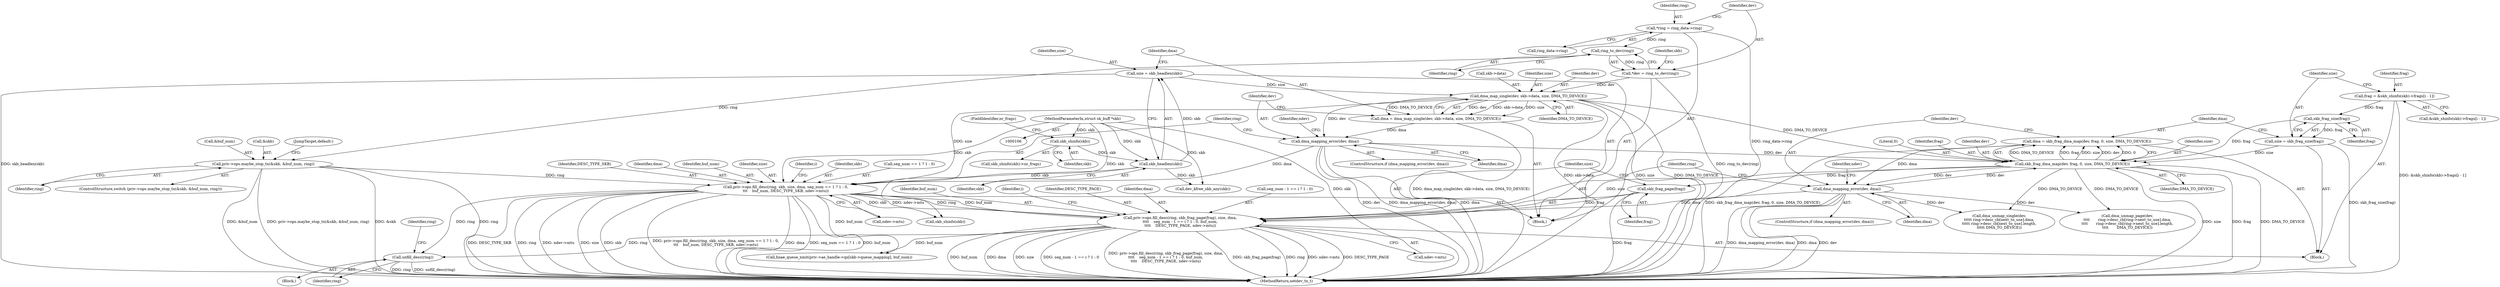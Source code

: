 digraph "0_linux_27463ad99f738ed93c7c8b3e2e5bc8c4853a2ff2_0@pointer" {
"1000365" [label="(Call,unfill_desc(ring))"];
"1000205" [label="(Call,priv->ops.fill_desc(ring, skb, size, dma, seg_num == 1 ? 1 : 0,\n\t\t\t    buf_num, DESC_TYPE_SKB, ndev->mtu))"];
"1000136" [label="(Call,priv->ops.maybe_stop_tx(&skb, &buf_num, ring))"];
"1000125" [label="(Call,ring_to_dev(ring))"];
"1000117" [label="(Call,*ring = ring_data->ring)"];
"1000179" [label="(Call,skb_headlen(skb))"];
"1000168" [label="(Call,skb_shinfo(skb))"];
"1000108" [label="(MethodParameterIn,struct sk_buff *skb)"];
"1000183" [label="(Call,dma_map_single(dev, skb->data, size, DMA_TO_DEVICE))"];
"1000123" [label="(Call,*dev = ring_to_dev(ring))"];
"1000177" [label="(Call,size = skb_headlen(skb))"];
"1000191" [label="(Call,dma_mapping_error(dev, dma))"];
"1000181" [label="(Call,dma = dma_map_single(dev, skb->data, size, DMA_TO_DEVICE))"];
"1000270" [label="(Call,priv->ops.fill_desc(ring, skb_frag_page(frag), size, dma,\n\t\t\t\t    seg_num - 1 == i ? 1 : 0, buf_num,\n\t\t\t\t    DESC_TYPE_PAGE, ndev->mtu))"];
"1000272" [label="(Call,skb_frag_page(frag))"];
"1000248" [label="(Call,skb_frag_dma_map(dev, frag, 0, size, DMA_TO_DEVICE))"];
"1000255" [label="(Call,dma_mapping_error(dev, dma))"];
"1000246" [label="(Call,dma = skb_frag_dma_map(dev, frag, 0, size, DMA_TO_DEVICE))"];
"1000244" [label="(Call,skb_frag_size(frag))"];
"1000231" [label="(Call,frag = &skb_shinfo(skb)->frags[i - 1])"];
"1000242" [label="(Call,size = skb_frag_size(frag))"];
"1000182" [label="(Identifier,dma)"];
"1000242" [label="(Call,size = skb_frag_size(frag))"];
"1000243" [label="(Identifier,size)"];
"1000257" [label="(Identifier,dma)"];
"1000273" [label="(Identifier,frag)"];
"1000232" [label="(Identifier,frag)"];
"1000137" [label="(Call,&skb)"];
"1000270" [label="(Call,priv->ops.fill_desc(ring, skb_frag_page(frag), size, dma,\n\t\t\t\t    seg_num - 1 == i ? 1 : 0, buf_num,\n\t\t\t\t    DESC_TYPE_PAGE, ndev->mtu))"];
"1000373" [label="(Call,dma_unmap_page(dev,\n\t\t\t\t       ring->desc_cb[ring->next_to_use].dma,\n\t\t\t\t       ring->desc_cb[ring->next_to_use].length,\n\t\t\t\t       DMA_TO_DEVICE))"];
"1000117" [label="(Call,*ring = ring_data->ring)"];
"1000141" [label="(Identifier,ring)"];
"1000210" [label="(Call,seg_num == 1 ? 1 : 0)"];
"1000118" [label="(Identifier,ring)"];
"1000271" [label="(Identifier,ring)"];
"1000124" [label="(Identifier,dev)"];
"1000217" [label="(Identifier,DESC_TYPE_SKB)"];
"1000178" [label="(Identifier,size)"];
"1000162" [label="(JumpTarget,default:)"];
"1000275" [label="(Identifier,dma)"];
"1000233" [label="(Call,&skb_shinfo(skb)->frags[i - 1])"];
"1000426" [label="(MethodReturn,netdev_tx_t)"];
"1000179" [label="(Call,skb_headlen(skb))"];
"1000170" [label="(FieldIdentifier,nr_frags)"];
"1000209" [label="(Identifier,dma)"];
"1000395" [label="(Call,dma_unmap_single(dev,\n\t\t\t\t\t ring->desc_cb[next_to_use].dma,\n\t\t\t\t\t ring->desc_cb[next_to_use].length,\n\t\t\t\t\t DMA_TO_DEVICE))"];
"1000236" [label="(Call,skb_shinfo(skb))"];
"1000123" [label="(Call,*dev = ring_to_dev(ring))"];
"1000126" [label="(Identifier,ring)"];
"1000247" [label="(Identifier,dma)"];
"1000177" [label="(Call,size = skb_headlen(skb))"];
"1000252" [label="(Identifier,size)"];
"1000256" [label="(Identifier,dev)"];
"1000167" [label="(Call,skb_shinfo(skb)->nr_frags)"];
"1000205" [label="(Call,priv->ops.fill_desc(ring, skb, size, dma, seg_num == 1 ? 1 : 0,\n\t\t\t    buf_num, DESC_TYPE_SKB, ndev->mtu))"];
"1000206" [label="(Identifier,ring)"];
"1000248" [label="(Call,skb_frag_dma_map(dev, frag, 0, size, DMA_TO_DEVICE))"];
"1000189" [label="(Identifier,DMA_TO_DEVICE)"];
"1000251" [label="(Literal,0)"];
"1000119" [label="(Call,ring_data->ring)"];
"1000136" [label="(Call,priv->ops.maybe_stop_tx(&skb, &buf_num, ring))"];
"1000216" [label="(Identifier,buf_num)"];
"1000169" [label="(Identifier,skb)"];
"1000245" [label="(Identifier,frag)"];
"1000168" [label="(Call,skb_shinfo(skb))"];
"1000244" [label="(Call,skb_frag_size(frag))"];
"1000272" [label="(Call,skb_frag_page(frag))"];
"1000365" [label="(Call,unfill_desc(ring))"];
"1000192" [label="(Identifier,dev)"];
"1000260" [label="(Identifier,ndev)"];
"1000231" [label="(Call,frag = &skb_shinfo(skb)->frags[i - 1])"];
"1000285" [label="(Identifier,DESC_TYPE_PAGE)"];
"1000370" [label="(Identifier,ring)"];
"1000250" [label="(Identifier,frag)"];
"1000366" [label="(Identifier,ring)"];
"1000249" [label="(Identifier,dev)"];
"1000110" [label="(Block,)"];
"1000190" [label="(ControlStructure,if (dma_mapping_error(dev, dma)))"];
"1000108" [label="(MethodParameterIn,struct sk_buff *skb)"];
"1000230" [label="(Block,)"];
"1000183" [label="(Call,dma_map_single(dev, skb->data, size, DMA_TO_DEVICE))"];
"1000329" [label="(Call,hnae_queue_xmit(priv->ae_handle->qs[skb->queue_mapping], buf_num))"];
"1000253" [label="(Identifier,DMA_TO_DEVICE)"];
"1000274" [label="(Identifier,size)"];
"1000276" [label="(Call,seg_num - 1 == i ? 1 : 0)"];
"1000208" [label="(Identifier,size)"];
"1000364" [label="(Block,)"];
"1000254" [label="(ControlStructure,if (dma_mapping_error(dev, dma)))"];
"1000139" [label="(Call,&buf_num)"];
"1000188" [label="(Identifier,size)"];
"1000413" [label="(Call,dev_kfree_skb_any(skb))"];
"1000196" [label="(Identifier,ndev)"];
"1000246" [label="(Call,dma = skb_frag_dma_map(dev, frag, 0, size, DMA_TO_DEVICE))"];
"1000191" [label="(Call,dma_mapping_error(dev, dma))"];
"1000223" [label="(Identifier,i)"];
"1000180" [label="(Identifier,skb)"];
"1000284" [label="(Identifier,buf_num)"];
"1000286" [label="(Call,ndev->mtu)"];
"1000184" [label="(Identifier,dev)"];
"1000138" [label="(Identifier,skb)"];
"1000135" [label="(ControlStructure,switch (priv->ops.maybe_stop_tx(&skb, &buf_num, ring)))"];
"1000229" [label="(Identifier,i)"];
"1000207" [label="(Identifier,skb)"];
"1000125" [label="(Call,ring_to_dev(ring))"];
"1000255" [label="(Call,dma_mapping_error(dev, dma))"];
"1000218" [label="(Call,ndev->mtu)"];
"1000185" [label="(Call,skb->data)"];
"1000193" [label="(Identifier,dma)"];
"1000181" [label="(Call,dma = dma_map_single(dev, skb->data, size, DMA_TO_DEVICE))"];
"1000365" -> "1000364"  [label="AST: "];
"1000365" -> "1000366"  [label="CFG: "];
"1000366" -> "1000365"  [label="AST: "];
"1000370" -> "1000365"  [label="CFG: "];
"1000365" -> "1000426"  [label="DDG: unfill_desc(ring)"];
"1000365" -> "1000426"  [label="DDG: ring"];
"1000205" -> "1000365"  [label="DDG: ring"];
"1000270" -> "1000365"  [label="DDG: ring"];
"1000205" -> "1000110"  [label="AST: "];
"1000205" -> "1000218"  [label="CFG: "];
"1000206" -> "1000205"  [label="AST: "];
"1000207" -> "1000205"  [label="AST: "];
"1000208" -> "1000205"  [label="AST: "];
"1000209" -> "1000205"  [label="AST: "];
"1000210" -> "1000205"  [label="AST: "];
"1000216" -> "1000205"  [label="AST: "];
"1000217" -> "1000205"  [label="AST: "];
"1000218" -> "1000205"  [label="AST: "];
"1000223" -> "1000205"  [label="CFG: "];
"1000205" -> "1000426"  [label="DDG: dma"];
"1000205" -> "1000426"  [label="DDG: seg_num == 1 ? 1 : 0"];
"1000205" -> "1000426"  [label="DDG: buf_num"];
"1000205" -> "1000426"  [label="DDG: DESC_TYPE_SKB"];
"1000205" -> "1000426"  [label="DDG: ring"];
"1000205" -> "1000426"  [label="DDG: ndev->mtu"];
"1000205" -> "1000426"  [label="DDG: size"];
"1000205" -> "1000426"  [label="DDG: skb"];
"1000205" -> "1000426"  [label="DDG: priv->ops.fill_desc(ring, skb, size, dma, seg_num == 1 ? 1 : 0,\n\t\t\t    buf_num, DESC_TYPE_SKB, ndev->mtu)"];
"1000136" -> "1000205"  [label="DDG: ring"];
"1000179" -> "1000205"  [label="DDG: skb"];
"1000108" -> "1000205"  [label="DDG: skb"];
"1000183" -> "1000205"  [label="DDG: size"];
"1000191" -> "1000205"  [label="DDG: dma"];
"1000205" -> "1000236"  [label="DDG: skb"];
"1000205" -> "1000270"  [label="DDG: ring"];
"1000205" -> "1000270"  [label="DDG: buf_num"];
"1000205" -> "1000270"  [label="DDG: ndev->mtu"];
"1000205" -> "1000329"  [label="DDG: buf_num"];
"1000136" -> "1000135"  [label="AST: "];
"1000136" -> "1000141"  [label="CFG: "];
"1000137" -> "1000136"  [label="AST: "];
"1000139" -> "1000136"  [label="AST: "];
"1000141" -> "1000136"  [label="AST: "];
"1000162" -> "1000136"  [label="CFG: "];
"1000136" -> "1000426"  [label="DDG: ring"];
"1000136" -> "1000426"  [label="DDG: &buf_num"];
"1000136" -> "1000426"  [label="DDG: priv->ops.maybe_stop_tx(&skb, &buf_num, ring)"];
"1000136" -> "1000426"  [label="DDG: &skb"];
"1000125" -> "1000136"  [label="DDG: ring"];
"1000125" -> "1000123"  [label="AST: "];
"1000125" -> "1000126"  [label="CFG: "];
"1000126" -> "1000125"  [label="AST: "];
"1000123" -> "1000125"  [label="CFG: "];
"1000125" -> "1000123"  [label="DDG: ring"];
"1000117" -> "1000125"  [label="DDG: ring"];
"1000117" -> "1000110"  [label="AST: "];
"1000117" -> "1000119"  [label="CFG: "];
"1000118" -> "1000117"  [label="AST: "];
"1000119" -> "1000117"  [label="AST: "];
"1000124" -> "1000117"  [label="CFG: "];
"1000117" -> "1000426"  [label="DDG: ring_data->ring"];
"1000179" -> "1000177"  [label="AST: "];
"1000179" -> "1000180"  [label="CFG: "];
"1000180" -> "1000179"  [label="AST: "];
"1000177" -> "1000179"  [label="CFG: "];
"1000179" -> "1000177"  [label="DDG: skb"];
"1000168" -> "1000179"  [label="DDG: skb"];
"1000108" -> "1000179"  [label="DDG: skb"];
"1000179" -> "1000413"  [label="DDG: skb"];
"1000168" -> "1000167"  [label="AST: "];
"1000168" -> "1000169"  [label="CFG: "];
"1000169" -> "1000168"  [label="AST: "];
"1000170" -> "1000168"  [label="CFG: "];
"1000108" -> "1000168"  [label="DDG: skb"];
"1000108" -> "1000106"  [label="AST: "];
"1000108" -> "1000426"  [label="DDG: skb"];
"1000108" -> "1000236"  [label="DDG: skb"];
"1000108" -> "1000413"  [label="DDG: skb"];
"1000183" -> "1000181"  [label="AST: "];
"1000183" -> "1000189"  [label="CFG: "];
"1000184" -> "1000183"  [label="AST: "];
"1000185" -> "1000183"  [label="AST: "];
"1000188" -> "1000183"  [label="AST: "];
"1000189" -> "1000183"  [label="AST: "];
"1000181" -> "1000183"  [label="CFG: "];
"1000183" -> "1000426"  [label="DDG: skb->data"];
"1000183" -> "1000426"  [label="DDG: size"];
"1000183" -> "1000426"  [label="DDG: DMA_TO_DEVICE"];
"1000183" -> "1000181"  [label="DDG: dev"];
"1000183" -> "1000181"  [label="DDG: skb->data"];
"1000183" -> "1000181"  [label="DDG: size"];
"1000183" -> "1000181"  [label="DDG: DMA_TO_DEVICE"];
"1000123" -> "1000183"  [label="DDG: dev"];
"1000177" -> "1000183"  [label="DDG: size"];
"1000183" -> "1000191"  [label="DDG: dev"];
"1000183" -> "1000248"  [label="DDG: DMA_TO_DEVICE"];
"1000123" -> "1000110"  [label="AST: "];
"1000124" -> "1000123"  [label="AST: "];
"1000138" -> "1000123"  [label="CFG: "];
"1000123" -> "1000426"  [label="DDG: ring_to_dev(ring)"];
"1000177" -> "1000110"  [label="AST: "];
"1000178" -> "1000177"  [label="AST: "];
"1000182" -> "1000177"  [label="CFG: "];
"1000177" -> "1000426"  [label="DDG: skb_headlen(skb)"];
"1000191" -> "1000190"  [label="AST: "];
"1000191" -> "1000193"  [label="CFG: "];
"1000192" -> "1000191"  [label="AST: "];
"1000193" -> "1000191"  [label="AST: "];
"1000196" -> "1000191"  [label="CFG: "];
"1000206" -> "1000191"  [label="CFG: "];
"1000191" -> "1000426"  [label="DDG: dma_mapping_error(dev, dma)"];
"1000191" -> "1000426"  [label="DDG: dma"];
"1000191" -> "1000426"  [label="DDG: dev"];
"1000181" -> "1000191"  [label="DDG: dma"];
"1000191" -> "1000248"  [label="DDG: dev"];
"1000181" -> "1000110"  [label="AST: "];
"1000182" -> "1000181"  [label="AST: "];
"1000192" -> "1000181"  [label="CFG: "];
"1000181" -> "1000426"  [label="DDG: dma_map_single(dev, skb->data, size, DMA_TO_DEVICE)"];
"1000270" -> "1000230"  [label="AST: "];
"1000270" -> "1000286"  [label="CFG: "];
"1000271" -> "1000270"  [label="AST: "];
"1000272" -> "1000270"  [label="AST: "];
"1000274" -> "1000270"  [label="AST: "];
"1000275" -> "1000270"  [label="AST: "];
"1000276" -> "1000270"  [label="AST: "];
"1000284" -> "1000270"  [label="AST: "];
"1000285" -> "1000270"  [label="AST: "];
"1000286" -> "1000270"  [label="AST: "];
"1000229" -> "1000270"  [label="CFG: "];
"1000270" -> "1000426"  [label="DDG: ndev->mtu"];
"1000270" -> "1000426"  [label="DDG: DESC_TYPE_PAGE"];
"1000270" -> "1000426"  [label="DDG: buf_num"];
"1000270" -> "1000426"  [label="DDG: dma"];
"1000270" -> "1000426"  [label="DDG: size"];
"1000270" -> "1000426"  [label="DDG: seg_num - 1 == i ? 1 : 0"];
"1000270" -> "1000426"  [label="DDG: priv->ops.fill_desc(ring, skb_frag_page(frag), size, dma,\n\t\t\t\t    seg_num - 1 == i ? 1 : 0, buf_num,\n\t\t\t\t    DESC_TYPE_PAGE, ndev->mtu)"];
"1000270" -> "1000426"  [label="DDG: skb_frag_page(frag)"];
"1000270" -> "1000426"  [label="DDG: ring"];
"1000272" -> "1000270"  [label="DDG: frag"];
"1000248" -> "1000270"  [label="DDG: size"];
"1000255" -> "1000270"  [label="DDG: dma"];
"1000270" -> "1000329"  [label="DDG: buf_num"];
"1000272" -> "1000273"  [label="CFG: "];
"1000273" -> "1000272"  [label="AST: "];
"1000274" -> "1000272"  [label="CFG: "];
"1000272" -> "1000426"  [label="DDG: frag"];
"1000248" -> "1000272"  [label="DDG: frag"];
"1000248" -> "1000246"  [label="AST: "];
"1000248" -> "1000253"  [label="CFG: "];
"1000249" -> "1000248"  [label="AST: "];
"1000250" -> "1000248"  [label="AST: "];
"1000251" -> "1000248"  [label="AST: "];
"1000252" -> "1000248"  [label="AST: "];
"1000253" -> "1000248"  [label="AST: "];
"1000246" -> "1000248"  [label="CFG: "];
"1000248" -> "1000426"  [label="DDG: DMA_TO_DEVICE"];
"1000248" -> "1000426"  [label="DDG: size"];
"1000248" -> "1000426"  [label="DDG: frag"];
"1000248" -> "1000246"  [label="DDG: DMA_TO_DEVICE"];
"1000248" -> "1000246"  [label="DDG: frag"];
"1000248" -> "1000246"  [label="DDG: size"];
"1000248" -> "1000246"  [label="DDG: dev"];
"1000248" -> "1000246"  [label="DDG: 0"];
"1000255" -> "1000248"  [label="DDG: dev"];
"1000244" -> "1000248"  [label="DDG: frag"];
"1000242" -> "1000248"  [label="DDG: size"];
"1000248" -> "1000255"  [label="DDG: dev"];
"1000248" -> "1000373"  [label="DDG: DMA_TO_DEVICE"];
"1000248" -> "1000395"  [label="DDG: DMA_TO_DEVICE"];
"1000255" -> "1000254"  [label="AST: "];
"1000255" -> "1000257"  [label="CFG: "];
"1000256" -> "1000255"  [label="AST: "];
"1000257" -> "1000255"  [label="AST: "];
"1000260" -> "1000255"  [label="CFG: "];
"1000271" -> "1000255"  [label="CFG: "];
"1000255" -> "1000426"  [label="DDG: dma_mapping_error(dev, dma)"];
"1000255" -> "1000426"  [label="DDG: dma"];
"1000255" -> "1000426"  [label="DDG: dev"];
"1000246" -> "1000255"  [label="DDG: dma"];
"1000255" -> "1000373"  [label="DDG: dev"];
"1000255" -> "1000395"  [label="DDG: dev"];
"1000246" -> "1000230"  [label="AST: "];
"1000247" -> "1000246"  [label="AST: "];
"1000256" -> "1000246"  [label="CFG: "];
"1000246" -> "1000426"  [label="DDG: skb_frag_dma_map(dev, frag, 0, size, DMA_TO_DEVICE)"];
"1000244" -> "1000242"  [label="AST: "];
"1000244" -> "1000245"  [label="CFG: "];
"1000245" -> "1000244"  [label="AST: "];
"1000242" -> "1000244"  [label="CFG: "];
"1000244" -> "1000242"  [label="DDG: frag"];
"1000231" -> "1000244"  [label="DDG: frag"];
"1000231" -> "1000230"  [label="AST: "];
"1000231" -> "1000233"  [label="CFG: "];
"1000232" -> "1000231"  [label="AST: "];
"1000233" -> "1000231"  [label="AST: "];
"1000243" -> "1000231"  [label="CFG: "];
"1000231" -> "1000426"  [label="DDG: &skb_shinfo(skb)->frags[i - 1]"];
"1000242" -> "1000230"  [label="AST: "];
"1000243" -> "1000242"  [label="AST: "];
"1000247" -> "1000242"  [label="CFG: "];
"1000242" -> "1000426"  [label="DDG: skb_frag_size(frag)"];
}
